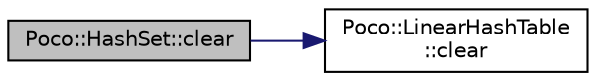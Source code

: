 digraph "Poco::HashSet::clear"
{
 // LATEX_PDF_SIZE
  edge [fontname="Helvetica",fontsize="10",labelfontname="Helvetica",labelfontsize="10"];
  node [fontname="Helvetica",fontsize="10",shape=record];
  rankdir="LR";
  Node1 [label="Poco::HashSet::clear",height=0.2,width=0.4,color="black", fillcolor="grey75", style="filled", fontcolor="black",tooltip="Erases all elements."];
  Node1 -> Node2 [color="midnightblue",fontsize="10",style="solid",fontname="Helvetica"];
  Node2 [label="Poco::LinearHashTable\l::clear",height=0.2,width=0.4,color="black", fillcolor="white", style="filled",URL="$classPoco_1_1LinearHashTable.html#a537d628cd0853b8ee5ddea0d613fe249",tooltip="Erases all elements."];
}
